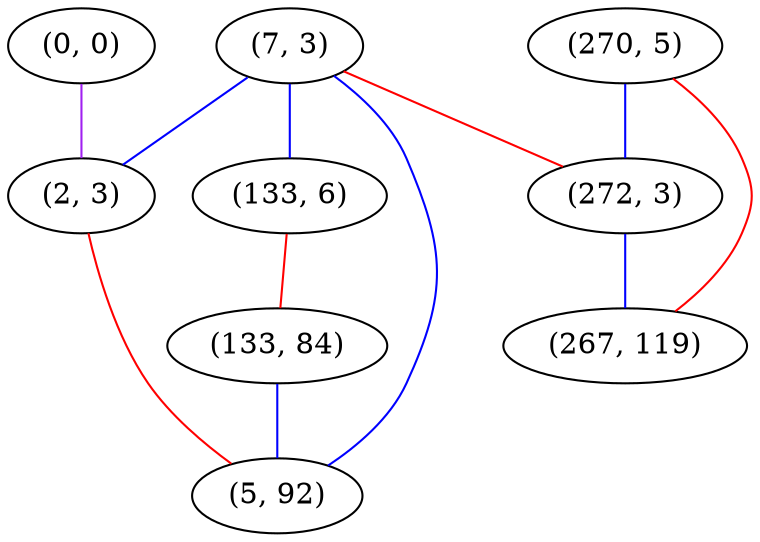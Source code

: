 graph "" {
"(7, 3)";
"(0, 0)";
"(270, 5)";
"(133, 6)";
"(272, 3)";
"(267, 119)";
"(133, 84)";
"(2, 3)";
"(5, 92)";
"(7, 3)" -- "(133, 6)"  [color=blue, key=0, weight=3];
"(7, 3)" -- "(272, 3)"  [color=red, key=0, weight=1];
"(7, 3)" -- "(2, 3)"  [color=blue, key=0, weight=3];
"(7, 3)" -- "(5, 92)"  [color=blue, key=0, weight=3];
"(0, 0)" -- "(2, 3)"  [color=purple, key=0, weight=4];
"(270, 5)" -- "(267, 119)"  [color=red, key=0, weight=1];
"(270, 5)" -- "(272, 3)"  [color=blue, key=0, weight=3];
"(133, 6)" -- "(133, 84)"  [color=red, key=0, weight=1];
"(272, 3)" -- "(267, 119)"  [color=blue, key=0, weight=3];
"(133, 84)" -- "(5, 92)"  [color=blue, key=0, weight=3];
"(2, 3)" -- "(5, 92)"  [color=red, key=0, weight=1];
}
